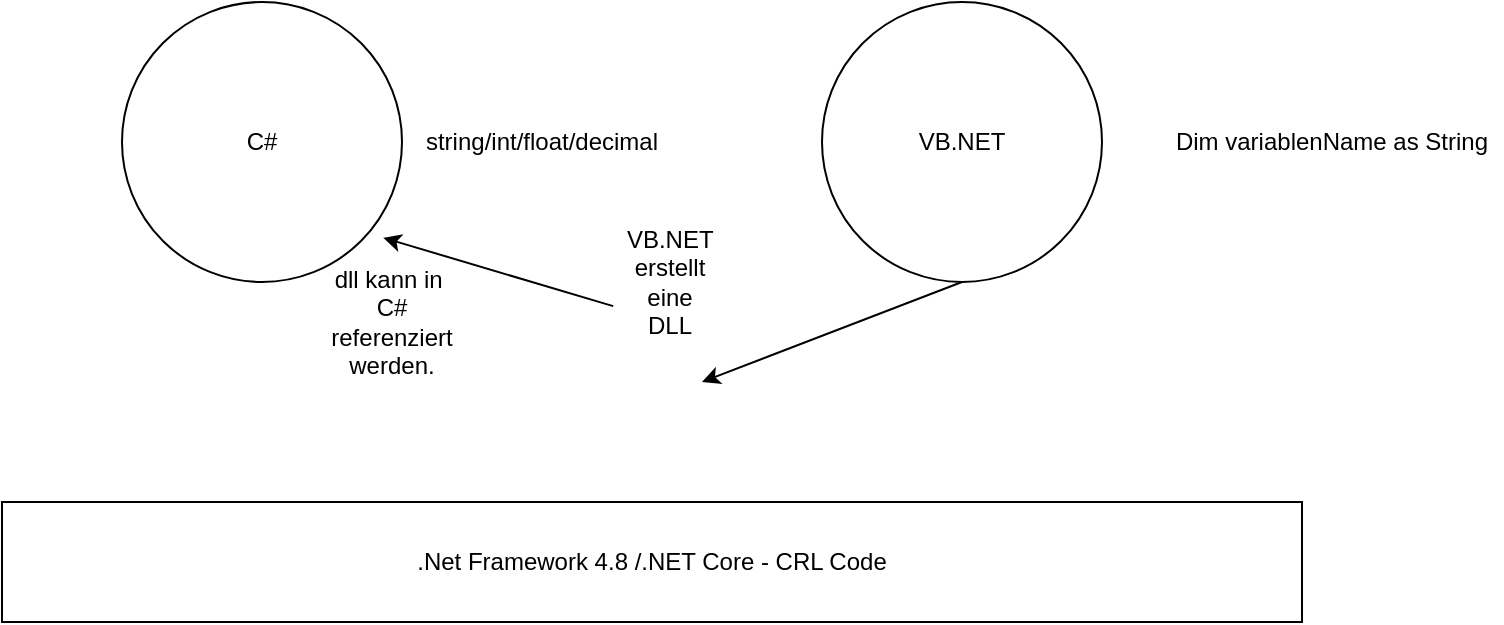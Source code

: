 <mxfile type="device" version="13.1.3"><diagram id="5Q4r9WL3t_NExoN9qKfH" name="Page-1"><mxGraphModel grid="1" dx="920" dy="620" gridSize="10" guides="1" tooltips="1" connect="1" arrows="1" fold="1" page="1" pageScale="1" pageWidth="827" pageHeight="1169" math="0" shadow="0"><root><mxCell id="0"/><mxCell id="1" parent="0"/><mxCell id="AzALod13-cqtoQfeG14K-1" value=".Net Framework 4.8 /.NET Core - CRL Code " parent="1" style="rounded=0;whiteSpace=wrap;html=1;" vertex="1"><mxGeometry as="geometry" x="60" y="310" width="650" height="60"/></mxCell><mxCell id="AzALod13-cqtoQfeG14K-2" value="C#" parent="1" style="ellipse;whiteSpace=wrap;html=1;aspect=fixed;" vertex="1"><mxGeometry as="geometry" x="120" y="60" width="140" height="140"/></mxCell><mxCell id="AzALod13-cqtoQfeG14K-3" value="VB.NET" parent="1" style="ellipse;whiteSpace=wrap;html=1;aspect=fixed;" vertex="1"><mxGeometry as="geometry" x="470" y="60" width="140" height="140"/></mxCell><mxCell id="AzALod13-cqtoQfeG14K-4" value="Dim variablenName as String" parent="1" style="text;html=1;strokeColor=none;fillColor=none;align=center;verticalAlign=middle;whiteSpace=wrap;rounded=0;" vertex="1"><mxGeometry as="geometry" x="640" y="120" width="170" height="20"/></mxCell><mxCell id="AzALod13-cqtoQfeG14K-5" value="string/int/float/decimal&lt;br&gt;" parent="1" style="text;html=1;strokeColor=none;fillColor=none;align=center;verticalAlign=middle;whiteSpace=wrap;rounded=0;" vertex="1"><mxGeometry as="geometry" x="310" y="120" width="40" height="20"/></mxCell><mxCell id="AzALod13-cqtoQfeG14K-7" value="" parent="1" style="endArrow=classic;html=1;exitX=0.5;exitY=1;exitDx=0;exitDy=0;" edge="1" source="AzALod13-cqtoQfeG14K-3"><mxGeometry as="geometry" width="50" height="50" relative="1"><mxPoint as="sourcePoint" x="560" y="220"/><mxPoint as="targetPoint" x="410" y="250"/></mxGeometry></mxCell><mxCell id="AzALod13-cqtoQfeG14K-8" value="VB.NET erstellt eine DLL" parent="1" style="text;html=1;strokeColor=none;fillColor=none;align=center;verticalAlign=middle;whiteSpace=wrap;rounded=0;" vertex="1"><mxGeometry as="geometry" x="374" y="190" width="40" height="20"/></mxCell><mxCell id="AzALod13-cqtoQfeG14K-9" value="" parent="1" style="endArrow=classic;html=1;entryX=0.933;entryY=0.842;entryDx=0;entryDy=0;entryPerimeter=0;exitX=-0.21;exitY=1.103;exitDx=0;exitDy=0;exitPerimeter=0;" edge="1" source="AzALod13-cqtoQfeG14K-8" target="AzALod13-cqtoQfeG14K-2"><mxGeometry as="geometry" width="50" height="50" relative="1"><mxPoint as="sourcePoint" x="390" y="270"/><mxPoint as="targetPoint" x="440" y="220"/></mxGeometry></mxCell><mxCell id="AzALod13-cqtoQfeG14K-10" value="dll kann in&amp;nbsp; C# referenziert werden." parent="1" style="text;html=1;strokeColor=none;fillColor=none;align=center;verticalAlign=middle;whiteSpace=wrap;rounded=0;" vertex="1"><mxGeometry as="geometry" x="220" y="210" width="70" height="20"/></mxCell></root></mxGraphModel></diagram></mxfile>